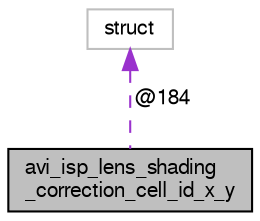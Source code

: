 digraph "avi_isp_lens_shading_correction_cell_id_x_y"
{
  edge [fontname="FreeSans",fontsize="10",labelfontname="FreeSans",labelfontsize="10"];
  node [fontname="FreeSans",fontsize="10",shape=record];
  Node1 [label="avi_isp_lens_shading\l_correction_cell_id_x_y",height=0.2,width=0.4,color="black", fillcolor="grey75", style="filled", fontcolor="black"];
  Node2 -> Node1 [dir="back",color="darkorchid3",fontsize="10",style="dashed",label=" @184" ,fontname="FreeSans"];
  Node2 [label="struct",height=0.2,width=0.4,color="grey75", fillcolor="white", style="filled"];
}

